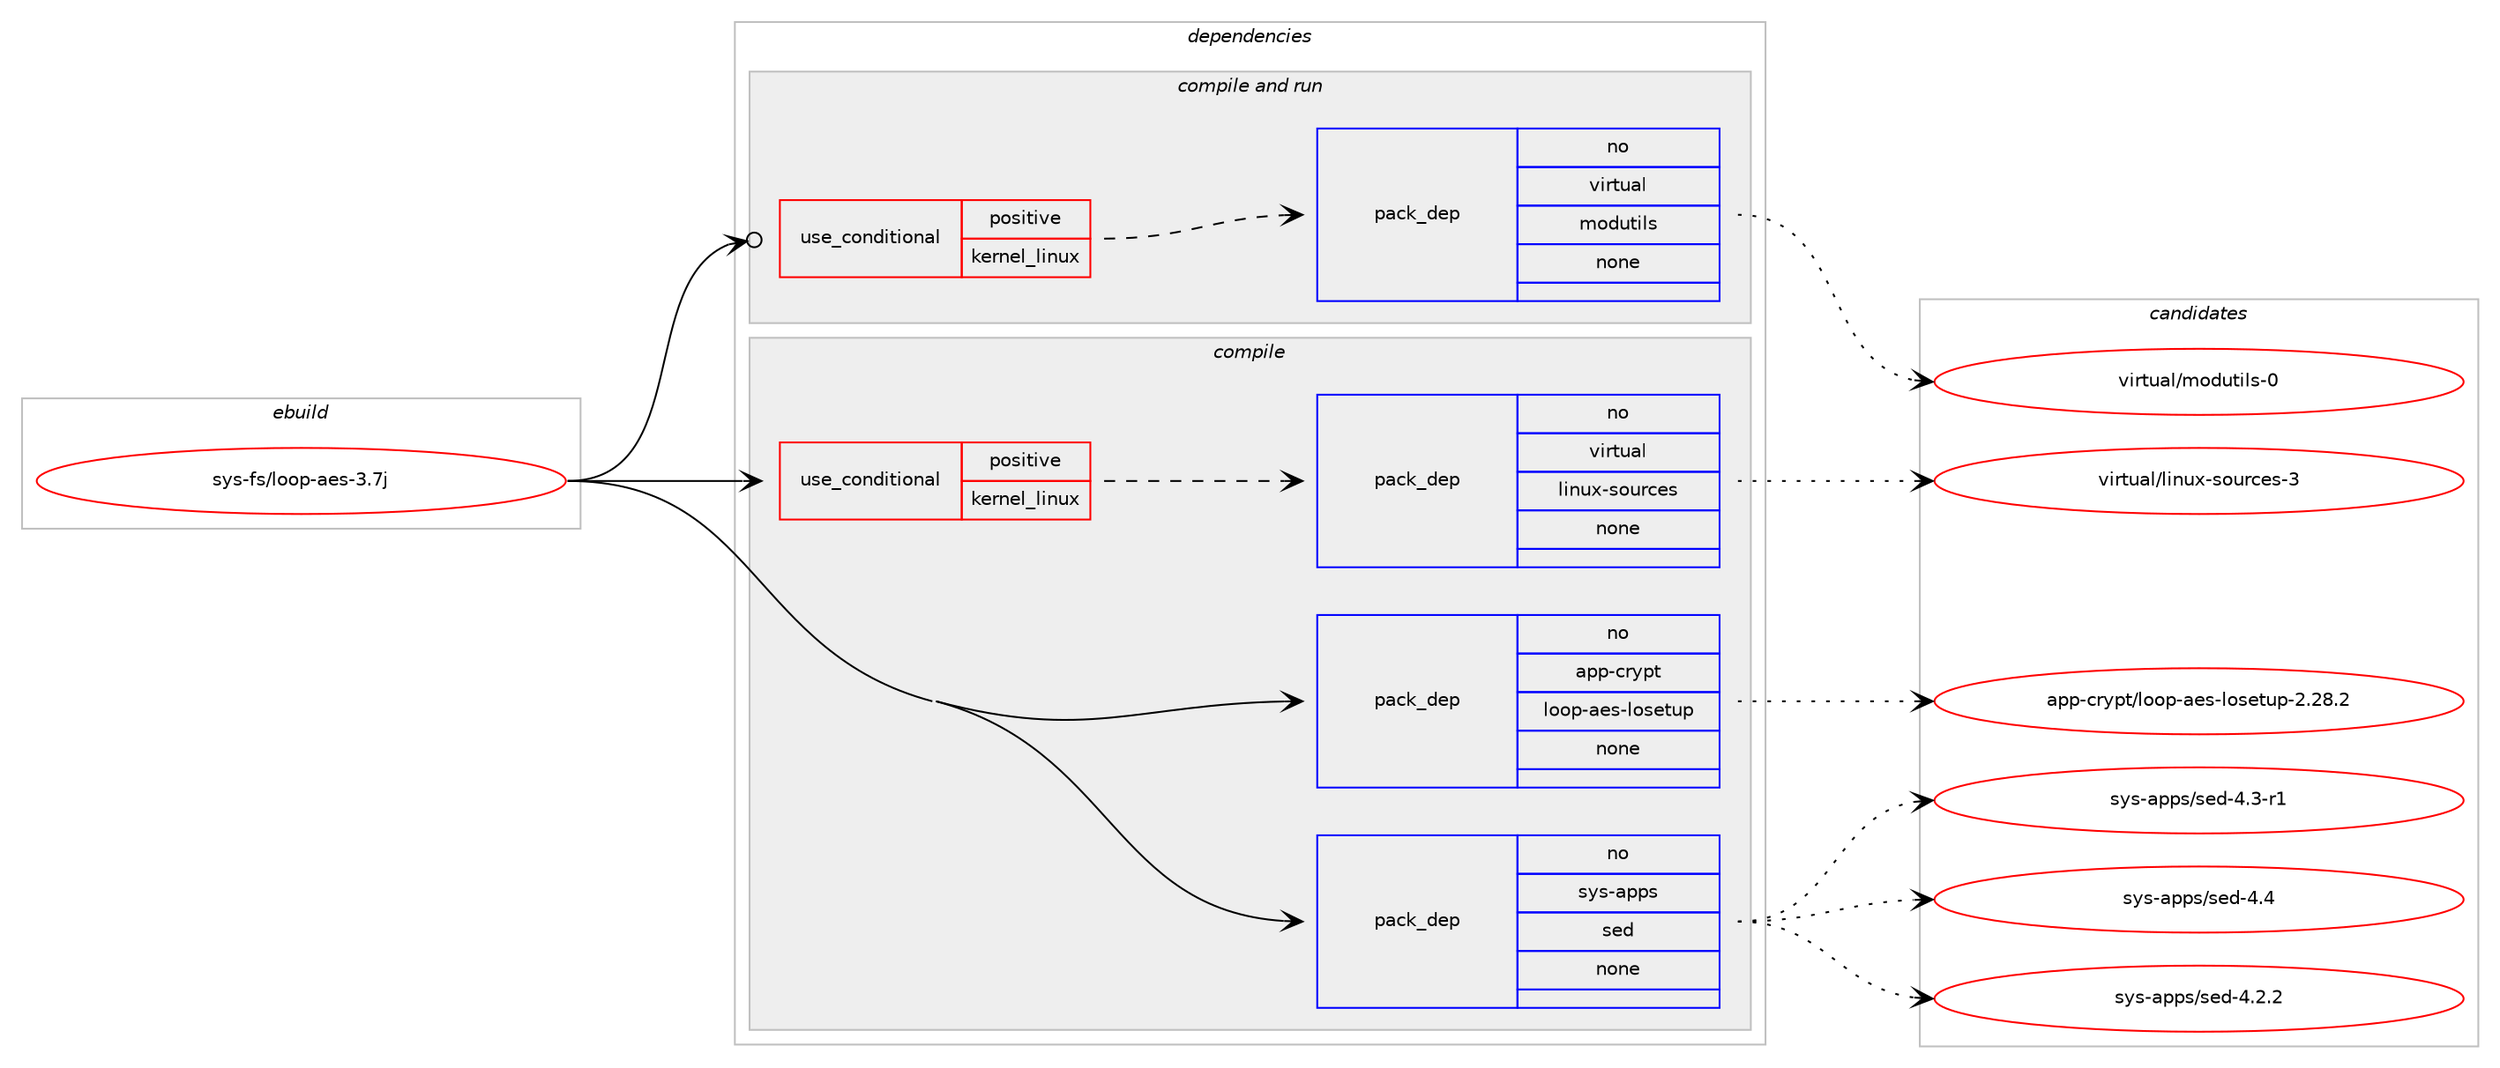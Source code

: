 digraph prolog {

# *************
# Graph options
# *************

newrank=true;
concentrate=true;
compound=true;
graph [rankdir=LR,fontname=Helvetica,fontsize=10,ranksep=1.5];#, ranksep=2.5, nodesep=0.2];
edge  [arrowhead=vee];
node  [fontname=Helvetica,fontsize=10];

# **********
# The ebuild
# **********

subgraph cluster_leftcol {
color=gray;
rank=same;
label=<<i>ebuild</i>>;
id [label="sys-fs/loop-aes-3.7j", color=red, width=4, href="../sys-fs/loop-aes-3.7j.svg"];
}

# ****************
# The dependencies
# ****************

subgraph cluster_midcol {
color=gray;
label=<<i>dependencies</i>>;
subgraph cluster_compile {
fillcolor="#eeeeee";
style=filled;
label=<<i>compile</i>>;
subgraph cond116887 {
dependency488361 [label=<<TABLE BORDER="0" CELLBORDER="1" CELLSPACING="0" CELLPADDING="4"><TR><TD ROWSPAN="3" CELLPADDING="10">use_conditional</TD></TR><TR><TD>positive</TD></TR><TR><TD>kernel_linux</TD></TR></TABLE>>, shape=none, color=red];
subgraph pack362937 {
dependency488362 [label=<<TABLE BORDER="0" CELLBORDER="1" CELLSPACING="0" CELLPADDING="4" WIDTH="220"><TR><TD ROWSPAN="6" CELLPADDING="30">pack_dep</TD></TR><TR><TD WIDTH="110">no</TD></TR><TR><TD>virtual</TD></TR><TR><TD>linux-sources</TD></TR><TR><TD>none</TD></TR><TR><TD></TD></TR></TABLE>>, shape=none, color=blue];
}
dependency488361:e -> dependency488362:w [weight=20,style="dashed",arrowhead="vee"];
}
id:e -> dependency488361:w [weight=20,style="solid",arrowhead="vee"];
subgraph pack362938 {
dependency488363 [label=<<TABLE BORDER="0" CELLBORDER="1" CELLSPACING="0" CELLPADDING="4" WIDTH="220"><TR><TD ROWSPAN="6" CELLPADDING="30">pack_dep</TD></TR><TR><TD WIDTH="110">no</TD></TR><TR><TD>app-crypt</TD></TR><TR><TD>loop-aes-losetup</TD></TR><TR><TD>none</TD></TR><TR><TD></TD></TR></TABLE>>, shape=none, color=blue];
}
id:e -> dependency488363:w [weight=20,style="solid",arrowhead="vee"];
subgraph pack362939 {
dependency488364 [label=<<TABLE BORDER="0" CELLBORDER="1" CELLSPACING="0" CELLPADDING="4" WIDTH="220"><TR><TD ROWSPAN="6" CELLPADDING="30">pack_dep</TD></TR><TR><TD WIDTH="110">no</TD></TR><TR><TD>sys-apps</TD></TR><TR><TD>sed</TD></TR><TR><TD>none</TD></TR><TR><TD></TD></TR></TABLE>>, shape=none, color=blue];
}
id:e -> dependency488364:w [weight=20,style="solid",arrowhead="vee"];
}
subgraph cluster_compileandrun {
fillcolor="#eeeeee";
style=filled;
label=<<i>compile and run</i>>;
subgraph cond116888 {
dependency488365 [label=<<TABLE BORDER="0" CELLBORDER="1" CELLSPACING="0" CELLPADDING="4"><TR><TD ROWSPAN="3" CELLPADDING="10">use_conditional</TD></TR><TR><TD>positive</TD></TR><TR><TD>kernel_linux</TD></TR></TABLE>>, shape=none, color=red];
subgraph pack362940 {
dependency488366 [label=<<TABLE BORDER="0" CELLBORDER="1" CELLSPACING="0" CELLPADDING="4" WIDTH="220"><TR><TD ROWSPAN="6" CELLPADDING="30">pack_dep</TD></TR><TR><TD WIDTH="110">no</TD></TR><TR><TD>virtual</TD></TR><TR><TD>modutils</TD></TR><TR><TD>none</TD></TR><TR><TD></TD></TR></TABLE>>, shape=none, color=blue];
}
dependency488365:e -> dependency488366:w [weight=20,style="dashed",arrowhead="vee"];
}
id:e -> dependency488365:w [weight=20,style="solid",arrowhead="odotvee"];
}
subgraph cluster_run {
fillcolor="#eeeeee";
style=filled;
label=<<i>run</i>>;
}
}

# **************
# The candidates
# **************

subgraph cluster_choices {
rank=same;
color=gray;
label=<<i>candidates</i>>;

subgraph choice362937 {
color=black;
nodesep=1;
choice118105114116117971084710810511011712045115111117114991011154551 [label="virtual/linux-sources-3", color=red, width=4,href="../virtual/linux-sources-3.svg"];
dependency488362:e -> choice118105114116117971084710810511011712045115111117114991011154551:w [style=dotted,weight="100"];
}
subgraph choice362938 {
color=black;
nodesep=1;
choice9711211245991141211121164710811111111245971011154510811111510111611711245504650564650 [label="app-crypt/loop-aes-losetup-2.28.2", color=red, width=4,href="../app-crypt/loop-aes-losetup-2.28.2.svg"];
dependency488363:e -> choice9711211245991141211121164710811111111245971011154510811111510111611711245504650564650:w [style=dotted,weight="100"];
}
subgraph choice362939 {
color=black;
nodesep=1;
choice115121115459711211211547115101100455246504650 [label="sys-apps/sed-4.2.2", color=red, width=4,href="../sys-apps/sed-4.2.2.svg"];
choice115121115459711211211547115101100455246514511449 [label="sys-apps/sed-4.3-r1", color=red, width=4,href="../sys-apps/sed-4.3-r1.svg"];
choice11512111545971121121154711510110045524652 [label="sys-apps/sed-4.4", color=red, width=4,href="../sys-apps/sed-4.4.svg"];
dependency488364:e -> choice115121115459711211211547115101100455246504650:w [style=dotted,weight="100"];
dependency488364:e -> choice115121115459711211211547115101100455246514511449:w [style=dotted,weight="100"];
dependency488364:e -> choice11512111545971121121154711510110045524652:w [style=dotted,weight="100"];
}
subgraph choice362940 {
color=black;
nodesep=1;
choice11810511411611797108471091111001171161051081154548 [label="virtual/modutils-0", color=red, width=4,href="../virtual/modutils-0.svg"];
dependency488366:e -> choice11810511411611797108471091111001171161051081154548:w [style=dotted,weight="100"];
}
}

}
